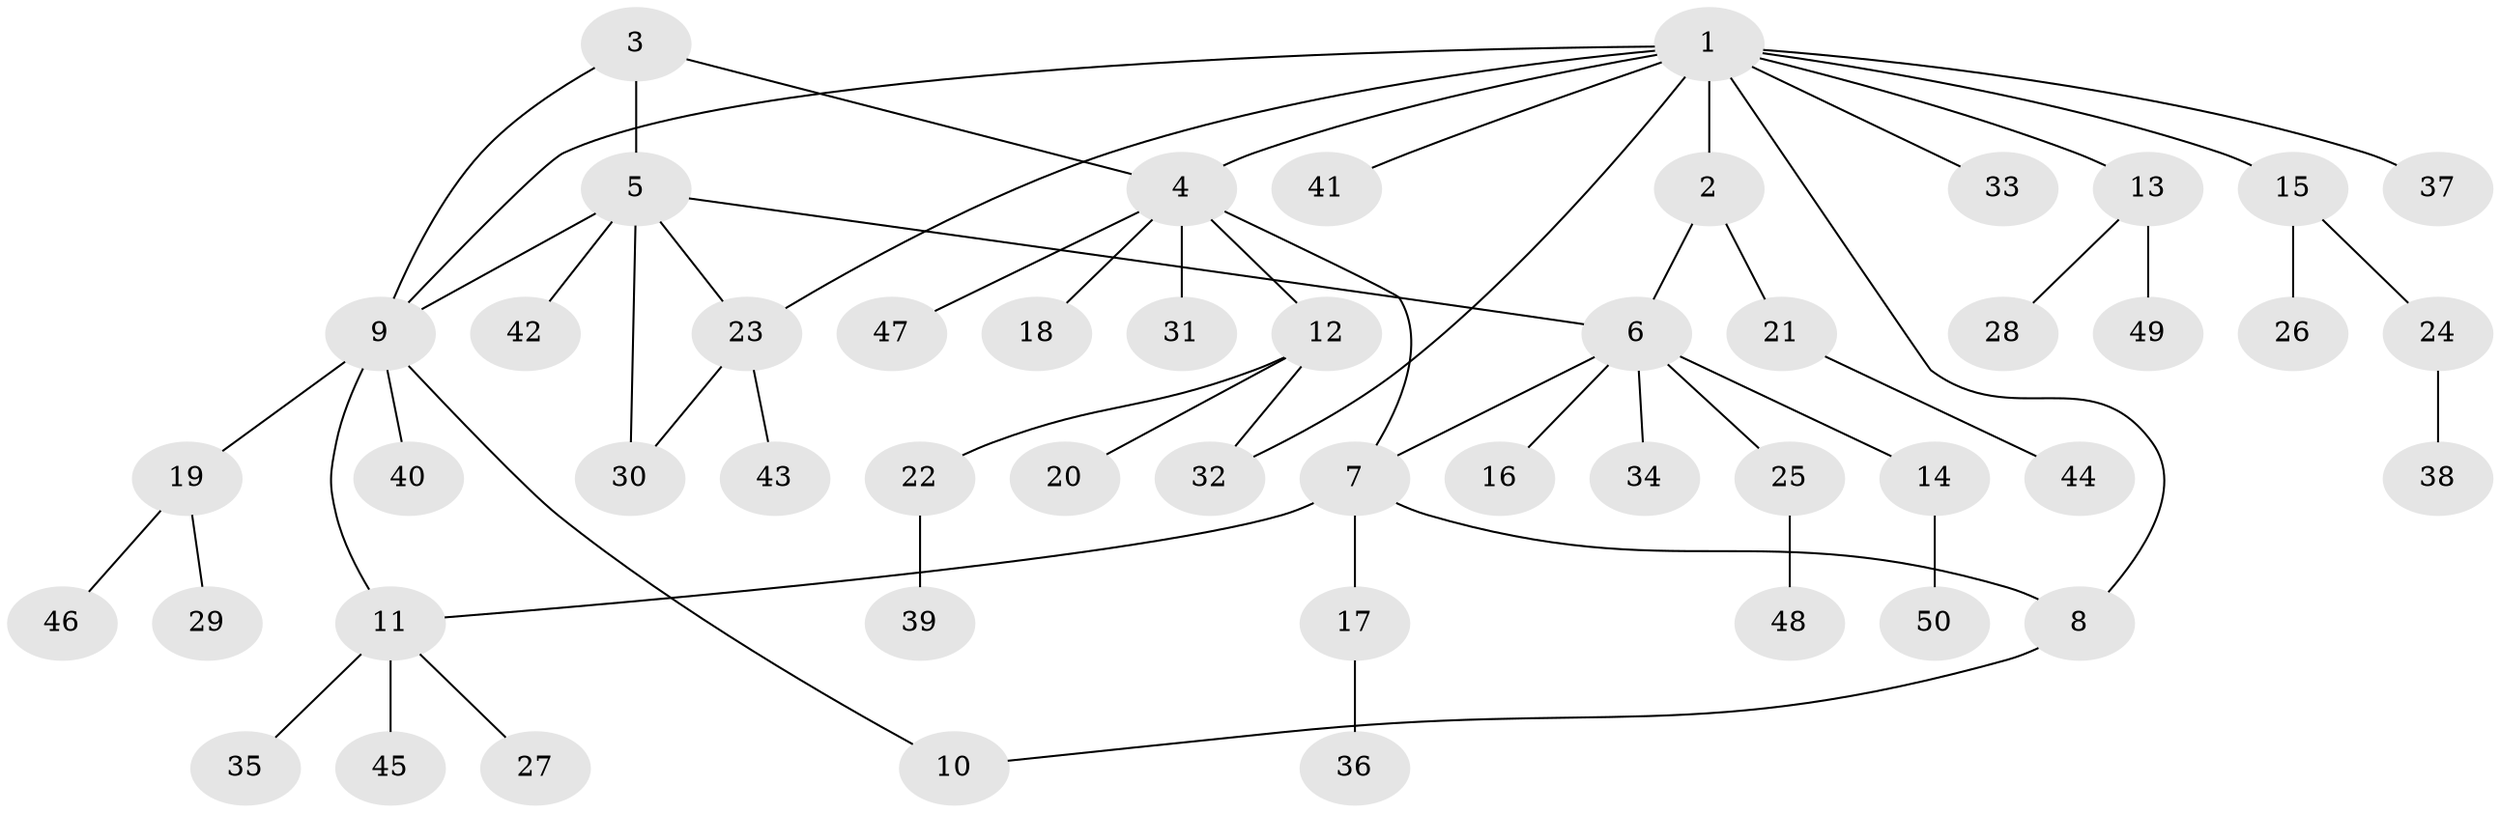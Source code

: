 // Generated by graph-tools (version 1.1) at 2025/54/03/09/25 04:54:42]
// undirected, 50 vertices, 59 edges
graph export_dot {
graph [start="1"]
  node [color=gray90,style=filled];
  1;
  2;
  3;
  4;
  5;
  6;
  7;
  8;
  9;
  10;
  11;
  12;
  13;
  14;
  15;
  16;
  17;
  18;
  19;
  20;
  21;
  22;
  23;
  24;
  25;
  26;
  27;
  28;
  29;
  30;
  31;
  32;
  33;
  34;
  35;
  36;
  37;
  38;
  39;
  40;
  41;
  42;
  43;
  44;
  45;
  46;
  47;
  48;
  49;
  50;
  1 -- 2;
  1 -- 4;
  1 -- 8;
  1 -- 9;
  1 -- 13;
  1 -- 15;
  1 -- 23;
  1 -- 32;
  1 -- 33;
  1 -- 37;
  1 -- 41;
  2 -- 6;
  2 -- 21;
  3 -- 4;
  3 -- 5;
  3 -- 9;
  4 -- 7;
  4 -- 12;
  4 -- 18;
  4 -- 31;
  4 -- 47;
  5 -- 6;
  5 -- 9;
  5 -- 23;
  5 -- 30;
  5 -- 42;
  6 -- 7;
  6 -- 14;
  6 -- 16;
  6 -- 25;
  6 -- 34;
  7 -- 8;
  7 -- 11;
  7 -- 17;
  8 -- 10;
  9 -- 10;
  9 -- 11;
  9 -- 19;
  9 -- 40;
  11 -- 27;
  11 -- 35;
  11 -- 45;
  12 -- 20;
  12 -- 22;
  12 -- 32;
  13 -- 28;
  13 -- 49;
  14 -- 50;
  15 -- 24;
  15 -- 26;
  17 -- 36;
  19 -- 29;
  19 -- 46;
  21 -- 44;
  22 -- 39;
  23 -- 30;
  23 -- 43;
  24 -- 38;
  25 -- 48;
}
